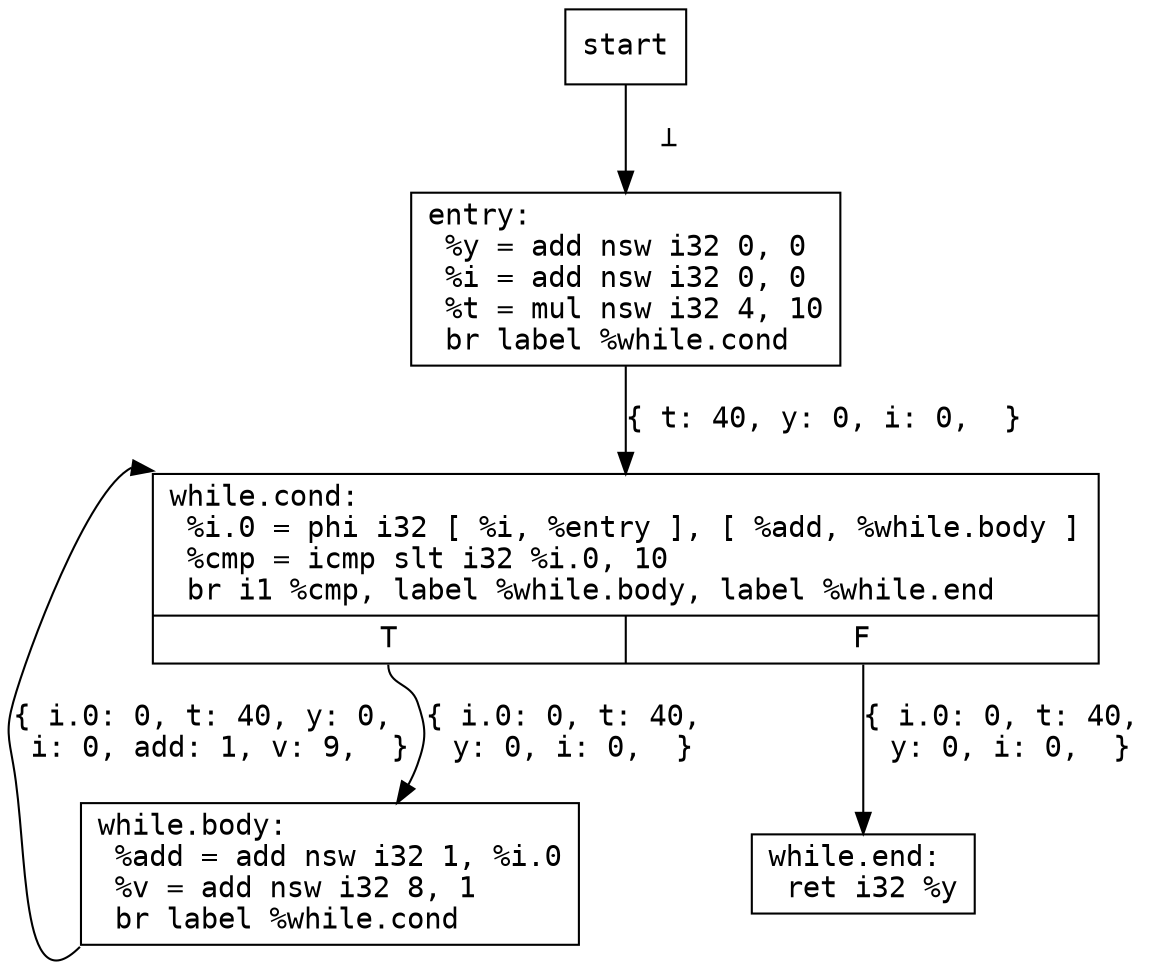 digraph loopCP {
	node [shape=record,fontname="Courier"];
	edge [fontname="Courier"];

	start;
	start -> Node0x32d68b0[label="  &#8869;"];

	Node0x32d68b0 [shape=record,label="{entry:\l  %y = add nsw i32 0, 0\l  %i = add nsw i32 0, 0\l  %t = mul nsw i32 4, 10\l  br label %while.cond\l}"];
	Node0x32d68b0 -> Node0x32d6910[label="{ t: 40, y: 0, i: 0,  }"];
	
	Node0x32d6910 [shape=record,label="{while.cond:                                       \l  %i.0 = phi i32 [ %i, %entry ], [ %add, %while.body ]\l  %cmp = icmp slt i32 %i.0, 10\l  br i1 %cmp, label %while.body, label %while.end\l|{<s0>T|<s1>F}}"];

	Node0x32d6910:s0 -> Node0x32d6970[label="{ i.0: 0, t: 40,\l y: 0, i: 0,  }"];	
	Node0x32d6910:s1 -> Node0x32d69d0[label="{ i.0: 0, t: 40,\l y: 0, i: 0,  }"];

	
	Node0x32d6970 [shape=record,label="{while.body:                                       \l  %add = add nsw i32 1, %i.0\l  %v = add nsw i32 8, 1\l  br label %while.cond\l}"];

	Node0x32d6970:sw -> Node0x32d6910:nw[label="{ i.0: 0, t: 40, y: 0,\l i: 0, add: 1, v: 9,  }"];
	Node0x32d69d0 [shape=record,label="{while.end:                                        \l  ret i32 %y\l}"];
}
